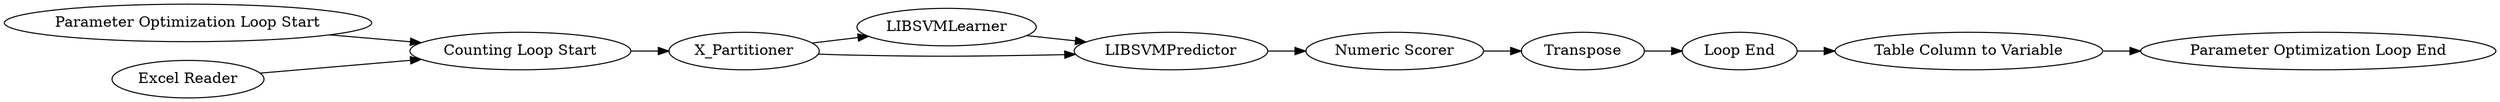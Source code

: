 digraph {
	10 -> 59
	7 -> 5
	8 -> 9
	59 -> 6
	3 -> 4
	1 -> 5
	4 -> 10
	2 -> 3
	5 -> 2
	2 -> 4
	6 -> 8
	5 [label="Counting Loop Start"]
	1 [label="Excel Reader"]
	7 [label="Parameter Optimization Loop Start"]
	9 [label="Parameter Optimization Loop End"]
	4 [label=LIBSVMPredictor]
	6 [label="Loop End"]
	8 [label="Table Column to Variable"]
	3 [label=LIBSVMLearner]
	2 [label=X_Partitioner]
	10 [label="Numeric Scorer"]
	59 [label=Transpose]
	rankdir=LR
}
